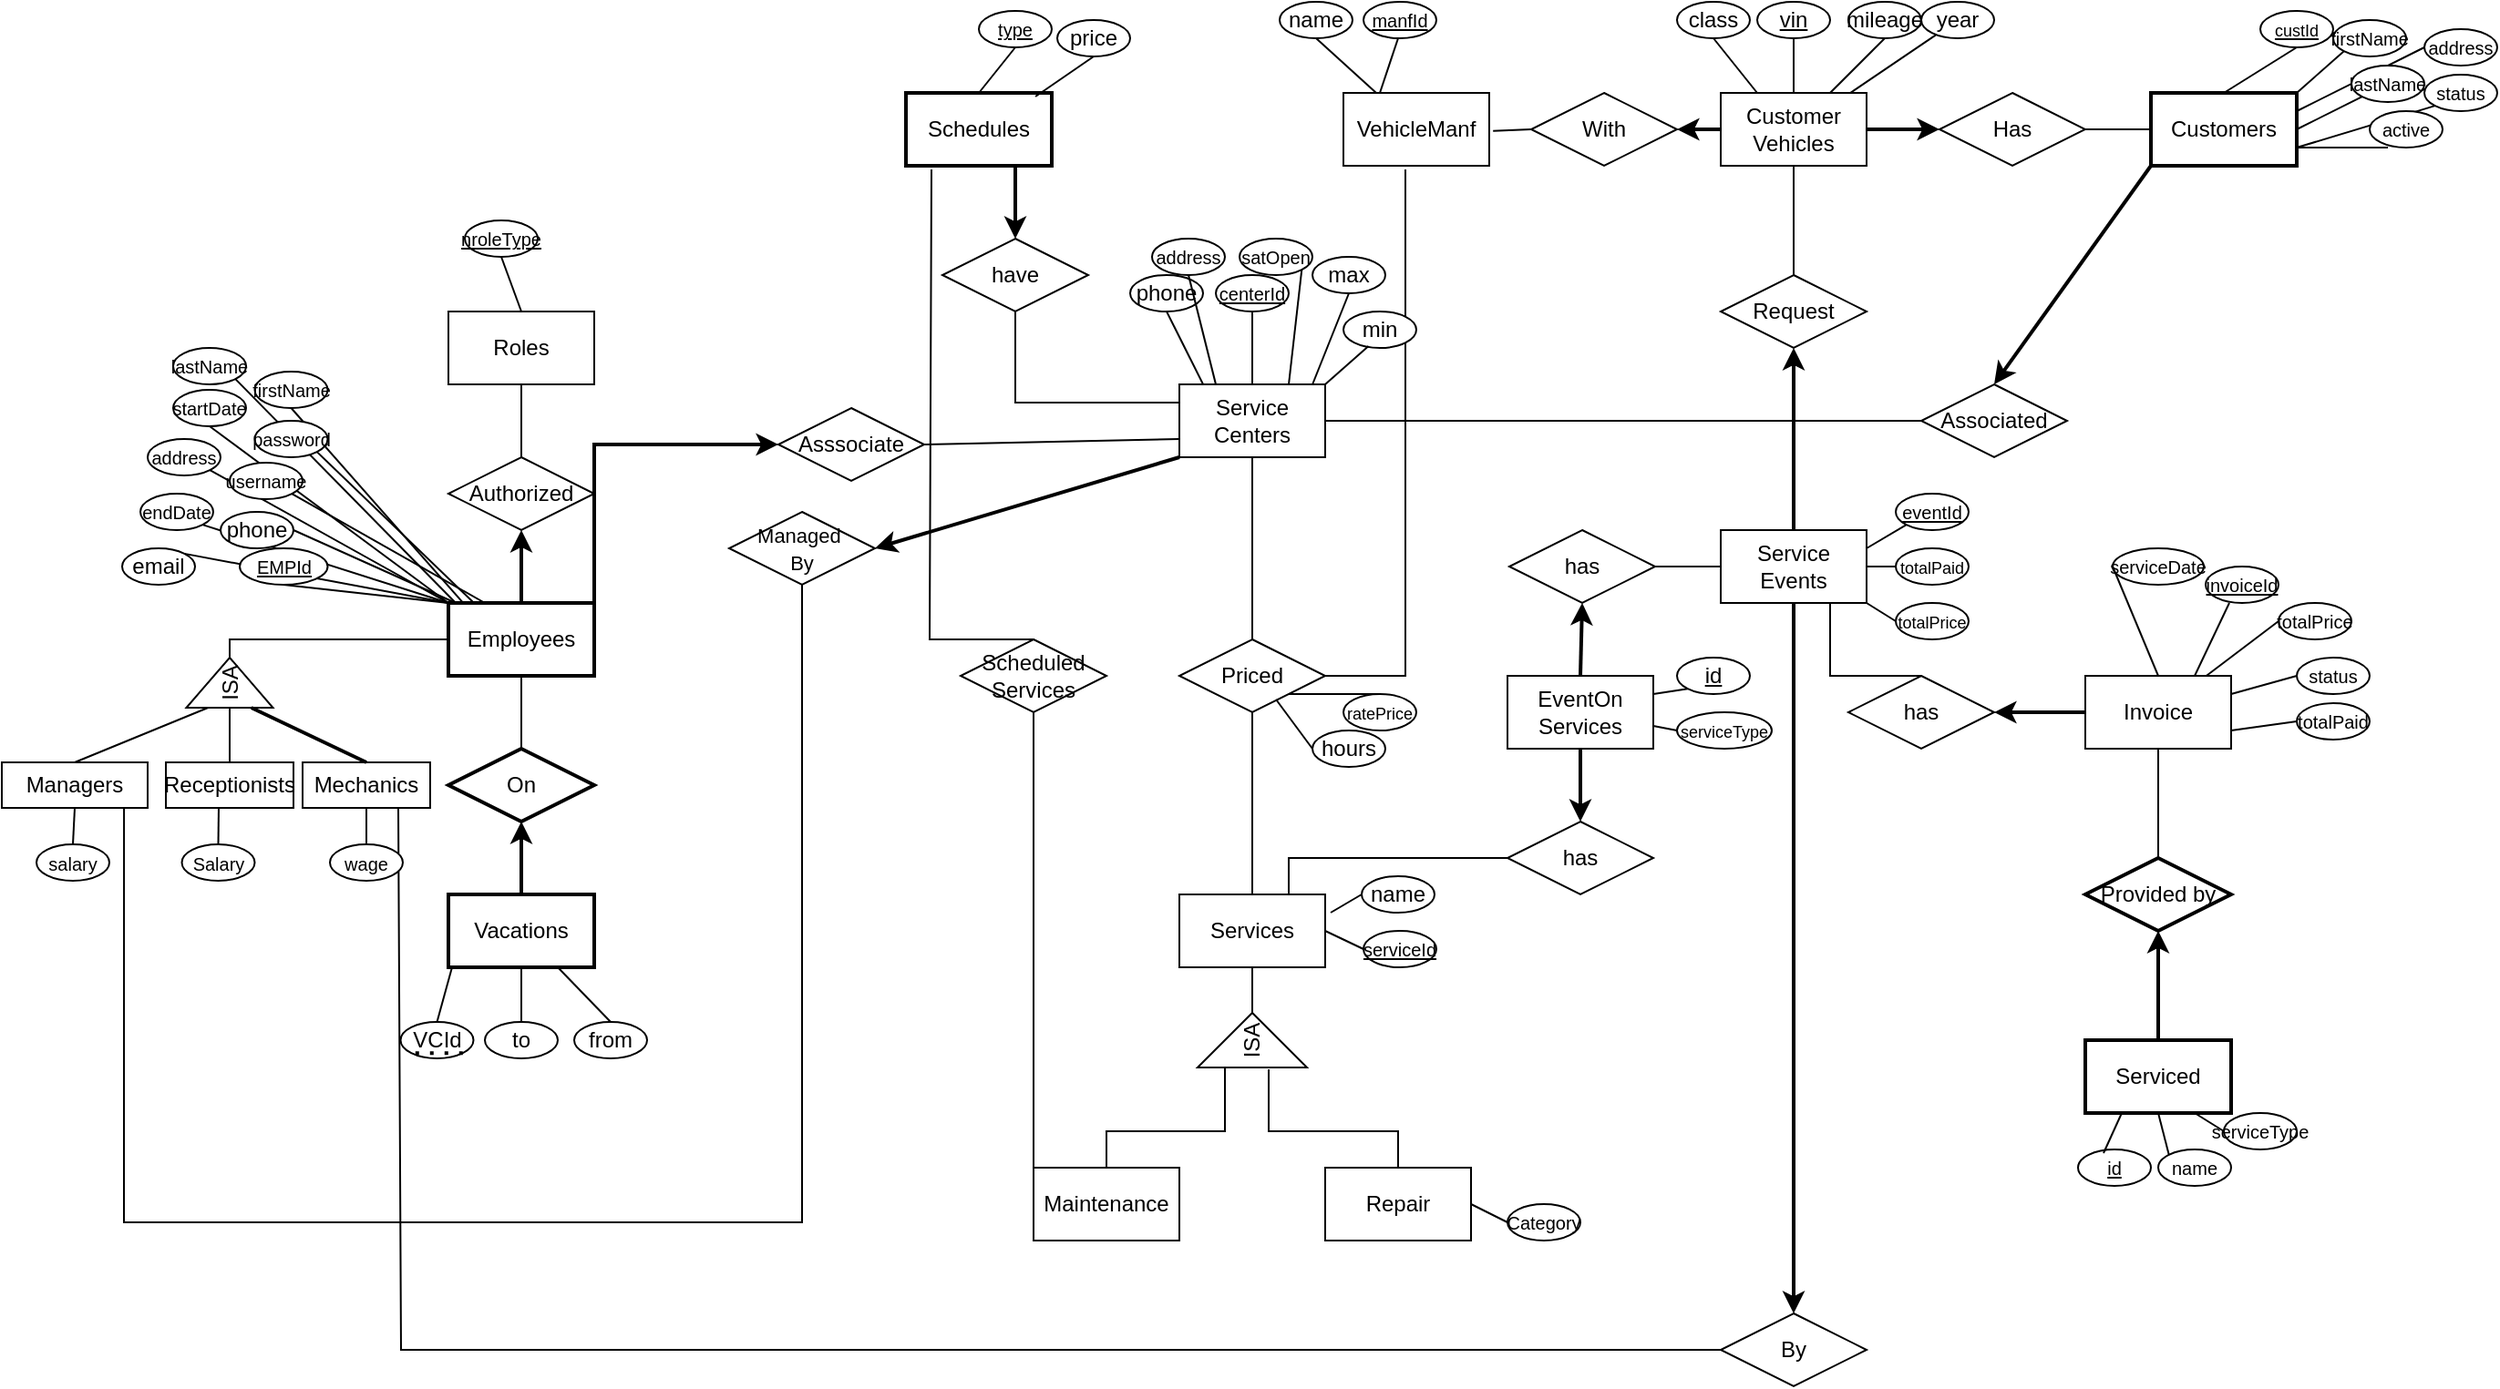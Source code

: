 <mxfile version="20.3.0" type="device"><diagram id="M4LuLAE58DzXY6II9qEA" name="Page-1"><mxGraphModel dx="2522" dy="865" grid="1" gridSize="10" guides="1" tooltips="1" connect="1" arrows="1" fold="1" page="1" pageScale="1" pageWidth="1100" pageHeight="850" math="0" shadow="0"><root><mxCell id="0"/><mxCell id="1" parent="0"/><mxCell id="ZaJthJj_OQu8zm4uIle0-100" value="" style="endArrow=none;html=1;rounded=0;entryX=0;entryY=0.5;entryDx=0;entryDy=0;" parent="1" target="ZaJthJj_OQu8zm4uIle0-95" edge="1"><mxGeometry width="50" height="50" relative="1" as="geometry"><mxPoint x="170" y="90" as="sourcePoint"/><mxPoint x="190" y="75" as="targetPoint"/></mxGeometry></mxCell><mxCell id="ZaJthJj_OQu8zm4uIle0-102" value="" style="endArrow=none;html=1;rounded=0;entryX=0;entryY=1;entryDx=0;entryDy=0;exitX=1;exitY=0.75;exitDx=0;exitDy=0;" parent="1" source="NS_C3sTZARpDdL-za2_1-23" target="ZaJthJj_OQu8zm4uIle0-98" edge="1"><mxGeometry width="50" height="50" relative="1" as="geometry"><mxPoint x="170" y="120" as="sourcePoint"/><mxPoint x="210" y="95" as="targetPoint"/></mxGeometry></mxCell><mxCell id="ZaJthJj_OQu8zm4uIle0-70" value="" style="endArrow=none;html=1;rounded=0;strokeWidth=1;fontSize=10;entryX=1;entryY=1;entryDx=0;entryDy=0;exitX=0;exitY=0;exitDx=0;exitDy=0;" parent="1" source="NS_C3sTZARpDdL-za2_1-1" target="ZaJthJj_OQu8zm4uIle0-56" edge="1"><mxGeometry width="50" height="50" relative="1" as="geometry"><mxPoint x="-784" y="400" as="sourcePoint"/><mxPoint x="-889.858" y="340.071" as="targetPoint"/></mxGeometry></mxCell><mxCell id="ZaJthJj_OQu8zm4uIle0-72" value="" style="endArrow=none;html=1;rounded=0;strokeWidth=1;fontSize=10;entryX=0.5;entryY=1;entryDx=0;entryDy=0;exitX=0;exitY=0;exitDx=0;exitDy=0;" parent="1" source="NS_C3sTZARpDdL-za2_1-1" target="ZaJthJj_OQu8zm4uIle0-60" edge="1"><mxGeometry width="50" height="50" relative="1" as="geometry"><mxPoint x="-764" y="420" as="sourcePoint"/><mxPoint x="-869.858" y="360.071" as="targetPoint"/></mxGeometry></mxCell><mxCell id="ZaJthJj_OQu8zm4uIle0-69" value="" style="endArrow=none;html=1;rounded=0;strokeWidth=1;fontSize=10;entryX=1;entryY=0;entryDx=0;entryDy=0;exitX=0;exitY=0;exitDx=0;exitDy=0;" parent="1" source="NS_C3sTZARpDdL-za2_1-1" target="ZaJthJj_OQu8zm4uIle0-62" edge="1"><mxGeometry width="50" height="50" relative="1" as="geometry"><mxPoint x="-794" y="390" as="sourcePoint"/><mxPoint x="-899.858" y="330.071" as="targetPoint"/></mxGeometry></mxCell><mxCell id="ZaJthJj_OQu8zm4uIle0-71" value="" style="endArrow=none;html=1;rounded=0;strokeWidth=1;fontSize=10;entryX=1;entryY=1;entryDx=0;entryDy=0;exitX=0;exitY=0;exitDx=0;exitDy=0;" parent="1" source="NS_C3sTZARpDdL-za2_1-1" target="ZaJthJj_OQu8zm4uIle0-63" edge="1"><mxGeometry width="50" height="50" relative="1" as="geometry"><mxPoint x="-774" y="410" as="sourcePoint"/><mxPoint x="-879.858" y="350.071" as="targetPoint"/></mxGeometry></mxCell><mxCell id="ZaJthJj_OQu8zm4uIle0-73" value="" style="endArrow=none;html=1;rounded=0;strokeWidth=1;fontSize=10;entryX=0.5;entryY=1;entryDx=0;entryDy=0;exitX=0.113;exitY=0.025;exitDx=0;exitDy=0;exitPerimeter=0;" parent="1" source="NS_C3sTZARpDdL-za2_1-1" target="ZaJthJj_OQu8zm4uIle0-58" edge="1"><mxGeometry width="50" height="50" relative="1" as="geometry"><mxPoint x="-754" y="430" as="sourcePoint"/><mxPoint x="-859.858" y="370.071" as="targetPoint"/></mxGeometry></mxCell><mxCell id="ZaJthJj_OQu8zm4uIle0-74" value="" style="endArrow=none;html=1;rounded=0;strokeWidth=1;fontSize=10;entryX=1;entryY=1;entryDx=0;entryDy=0;" parent="1" target="ZaJthJj_OQu8zm4uIle0-57" edge="1"><mxGeometry width="50" height="50" relative="1" as="geometry"><mxPoint x="-840" y="360" as="sourcePoint"/><mxPoint x="-849.858" y="380.071" as="targetPoint"/></mxGeometry></mxCell><mxCell id="NS_C3sTZARpDdL-za2_1-1" value="Employees" style="rounded=0;whiteSpace=wrap;html=1;strokeWidth=2;" parent="1" vertex="1"><mxGeometry x="-844" y="360" width="80" height="40" as="geometry"/></mxCell><mxCell id="NS_C3sTZARpDdL-za2_1-2" value="Roles" style="rounded=0;whiteSpace=wrap;html=1;" parent="1" vertex="1"><mxGeometry x="-844" y="200" width="80" height="40" as="geometry"/></mxCell><mxCell id="NS_C3sTZARpDdL-za2_1-3" value="Vacations" style="rounded=0;whiteSpace=wrap;html=1;strokeWidth=2;" parent="1" vertex="1"><mxGeometry x="-844" y="520" width="80" height="40" as="geometry"/></mxCell><mxCell id="NS_C3sTZARpDdL-za2_1-16" value="Authorized" style="rhombus;whiteSpace=wrap;html=1;" parent="1" vertex="1"><mxGeometry x="-844" y="280" width="80" height="40" as="geometry"/></mxCell><mxCell id="NS_C3sTZARpDdL-za2_1-20" value="Services" style="rounded=0;whiteSpace=wrap;html=1;" parent="1" vertex="1"><mxGeometry x="-443" y="520" width="80" height="40" as="geometry"/></mxCell><mxCell id="NS_C3sTZARpDdL-za2_1-21" value="Service&lt;br&gt;Centers" style="rounded=0;whiteSpace=wrap;html=1;" parent="1" vertex="1"><mxGeometry x="-443" y="240" width="80" height="40" as="geometry"/></mxCell><mxCell id="NS_C3sTZARpDdL-za2_1-23" value="Customers" style="rounded=0;whiteSpace=wrap;html=1;strokeWidth=2;" parent="1" vertex="1"><mxGeometry x="90" y="80" width="80" height="40" as="geometry"/></mxCell><mxCell id="NS_C3sTZARpDdL-za2_1-25" value="VehicleManf" style="rounded=0;whiteSpace=wrap;html=1;" parent="1" vertex="1"><mxGeometry x="-353" y="80" width="80" height="40" as="geometry"/></mxCell><mxCell id="NS_C3sTZARpDdL-za2_1-26" value="Service&lt;br&gt;Events" style="rounded=0;whiteSpace=wrap;html=1;" parent="1" vertex="1"><mxGeometry x="-146" y="320" width="80" height="40" as="geometry"/></mxCell><mxCell id="NS_C3sTZARpDdL-za2_1-28" value="Schedules" style="rounded=0;whiteSpace=wrap;html=1;strokeWidth=2;" parent="1" vertex="1"><mxGeometry x="-593" y="80" width="80" height="40" as="geometry"/></mxCell><mxCell id="NS_C3sTZARpDdL-za2_1-29" value="Maintenance" style="rounded=0;whiteSpace=wrap;html=1;" parent="1" vertex="1"><mxGeometry x="-523" y="670" width="80" height="40" as="geometry"/></mxCell><mxCell id="NS_C3sTZARpDdL-za2_1-30" value="Repair" style="rounded=0;whiteSpace=wrap;html=1;" parent="1" vertex="1"><mxGeometry x="-363" y="670" width="80" height="40" as="geometry"/></mxCell><mxCell id="NS_C3sTZARpDdL-za2_1-32" style="edgeStyle=orthogonalEdgeStyle;rounded=0;orthogonalLoop=1;jettySize=auto;html=1;exitX=0.5;exitY=1;exitDx=0;exitDy=0;" parent="1" source="NS_C3sTZARpDdL-za2_1-16" target="NS_C3sTZARpDdL-za2_1-16" edge="1"><mxGeometry relative="1" as="geometry"/></mxCell><mxCell id="NS_C3sTZARpDdL-za2_1-34" value="On" style="rhombus;whiteSpace=wrap;html=1;strokeWidth=2;" parent="1" vertex="1"><mxGeometry x="-844" y="440" width="80" height="40" as="geometry"/></mxCell><mxCell id="NS_C3sTZARpDdL-za2_1-35" value="Priced" style="rhombus;whiteSpace=wrap;html=1;" parent="1" vertex="1"><mxGeometry x="-443" y="380" width="80" height="40" as="geometry"/></mxCell><mxCell id="NS_C3sTZARpDdL-za2_1-38" value="With" style="rhombus;whiteSpace=wrap;html=1;" parent="1" vertex="1"><mxGeometry x="-250" y="80" width="80" height="40" as="geometry"/></mxCell><mxCell id="NS_C3sTZARpDdL-za2_1-44" value="Scheduled&lt;br&gt;Services" style="rhombus;whiteSpace=wrap;html=1;" parent="1" vertex="1"><mxGeometry x="-563" y="380" width="80" height="40" as="geometry"/></mxCell><mxCell id="NS_C3sTZARpDdL-za2_1-46" value="By" style="rhombus;whiteSpace=wrap;html=1;" parent="1" vertex="1"><mxGeometry x="-146" y="750" width="80" height="40" as="geometry"/></mxCell><mxCell id="NS_C3sTZARpDdL-za2_1-47" value="ISA" style="triangle;whiteSpace=wrap;html=1;rotation=270;" parent="1" vertex="1"><mxGeometry x="-418" y="570" width="30" height="60" as="geometry"/></mxCell><mxCell id="NS_C3sTZARpDdL-za2_1-49" value="" style="endArrow=none;html=1;rounded=0;entryX=0.5;entryY=1;entryDx=0;entryDy=0;exitX=0.5;exitY=0;exitDx=0;exitDy=0;" parent="1" source="NS_C3sTZARpDdL-za2_1-35" target="NS_C3sTZARpDdL-za2_1-21" edge="1"><mxGeometry width="50" height="50" relative="1" as="geometry"><mxPoint x="-303" y="430" as="sourcePoint"/><mxPoint x="-253" y="380" as="targetPoint"/></mxGeometry></mxCell><mxCell id="NS_C3sTZARpDdL-za2_1-50" value="" style="endArrow=none;html=1;rounded=0;exitX=0.5;exitY=0;exitDx=0;exitDy=0;entryX=0.5;entryY=1;entryDx=0;entryDy=0;" parent="1" source="NS_C3sTZARpDdL-za2_1-20" target="NS_C3sTZARpDdL-za2_1-35" edge="1"><mxGeometry width="50" height="50" relative="1" as="geometry"><mxPoint x="-303" y="430" as="sourcePoint"/><mxPoint x="-253" y="380" as="targetPoint"/></mxGeometry></mxCell><mxCell id="NS_C3sTZARpDdL-za2_1-59" value="" style="endArrow=none;html=1;rounded=0;strokeWidth=1;exitX=0.5;exitY=0;exitDx=0;exitDy=0;entryX=0;entryY=0.25;entryDx=0;entryDy=0;" parent="1" source="NS_C3sTZARpDdL-za2_1-29" target="NS_C3sTZARpDdL-za2_1-47" edge="1"><mxGeometry width="50" height="50" relative="1" as="geometry"><mxPoint x="-303" y="430" as="sourcePoint"/><mxPoint x="-483" y="610" as="targetPoint"/><Array as="points"><mxPoint x="-483" y="650"/><mxPoint x="-418" y="650"/></Array></mxGeometry></mxCell><mxCell id="NS_C3sTZARpDdL-za2_1-61" value="" style="endArrow=none;html=1;rounded=0;strokeWidth=1;jumpSize=6;entryX=-0.033;entryY=0.65;entryDx=0;entryDy=0;entryPerimeter=0;exitX=0.5;exitY=0;exitDx=0;exitDy=0;" parent="1" source="NS_C3sTZARpDdL-za2_1-30" target="NS_C3sTZARpDdL-za2_1-47" edge="1"><mxGeometry width="50" height="50" relative="1" as="geometry"><mxPoint x="-323" y="630" as="sourcePoint"/><mxPoint x="-253" y="380" as="targetPoint"/><Array as="points"><mxPoint x="-323" y="650"/><mxPoint x="-394" y="650"/></Array></mxGeometry></mxCell><mxCell id="NS_C3sTZARpDdL-za2_1-62" value="" style="endArrow=none;html=1;rounded=0;strokeWidth=1;jumpSize=6;exitX=1;exitY=0.5;exitDx=0;exitDy=0;entryX=0.5;entryY=1;entryDx=0;entryDy=0;" parent="1" source="NS_C3sTZARpDdL-za2_1-47" target="NS_C3sTZARpDdL-za2_1-20" edge="1"><mxGeometry width="50" height="50" relative="1" as="geometry"><mxPoint x="-303" y="430" as="sourcePoint"/><mxPoint x="-253" y="380" as="targetPoint"/></mxGeometry></mxCell><mxCell id="NS_C3sTZARpDdL-za2_1-63" value="" style="endArrow=none;html=1;rounded=0;strokeWidth=1;jumpSize=6;entryX=0.5;entryY=0;entryDx=0;entryDy=0;exitX=0.175;exitY=1.05;exitDx=0;exitDy=0;exitPerimeter=0;" parent="1" source="NS_C3sTZARpDdL-za2_1-28" target="NS_C3sTZARpDdL-za2_1-44" edge="1"><mxGeometry width="50" height="50" relative="1" as="geometry"><mxPoint x="-523" y="320" as="sourcePoint"/><mxPoint x="-253" y="380" as="targetPoint"/><Array as="points"><mxPoint x="-580" y="380"/></Array></mxGeometry></mxCell><mxCell id="NS_C3sTZARpDdL-za2_1-64" value="" style="endArrow=none;html=1;rounded=0;strokeWidth=1;jumpSize=6;exitX=0;exitY=0.5;exitDx=0;exitDy=0;entryX=0.5;entryY=1;entryDx=0;entryDy=0;" parent="1" source="NS_C3sTZARpDdL-za2_1-29" target="NS_C3sTZARpDdL-za2_1-44" edge="1"><mxGeometry width="50" height="50" relative="1" as="geometry"><mxPoint x="-303" y="430" as="sourcePoint"/><mxPoint x="-253" y="380" as="targetPoint"/><Array as="points"/></mxGeometry></mxCell><mxCell id="NS_C3sTZARpDdL-za2_1-71" value="" style="endArrow=classic;html=1;rounded=0;strokeWidth=2;jumpSize=6;exitX=0.5;exitY=0;exitDx=0;exitDy=0;entryX=0.5;entryY=1;entryDx=0;entryDy=0;" parent="1" source="NS_C3sTZARpDdL-za2_1-1" target="NS_C3sTZARpDdL-za2_1-16" edge="1"><mxGeometry width="50" height="50" relative="1" as="geometry"><mxPoint x="-464" y="430" as="sourcePoint"/><mxPoint x="-414" y="380" as="targetPoint"/></mxGeometry></mxCell><mxCell id="NS_C3sTZARpDdL-za2_1-72" value="" style="endArrow=none;html=1;rounded=0;strokeWidth=1;jumpSize=6;exitX=0.5;exitY=1;exitDx=0;exitDy=0;entryX=0.5;entryY=0;entryDx=0;entryDy=0;" parent="1" source="NS_C3sTZARpDdL-za2_1-2" target="NS_C3sTZARpDdL-za2_1-16" edge="1"><mxGeometry width="50" height="50" relative="1" as="geometry"><mxPoint x="-464" y="430" as="sourcePoint"/><mxPoint x="-804" y="270" as="targetPoint"/></mxGeometry></mxCell><mxCell id="NS_C3sTZARpDdL-za2_1-74" value="" style="endArrow=classic;html=1;rounded=0;strokeWidth=2;jumpSize=6;exitX=0.5;exitY=0;exitDx=0;exitDy=0;entryX=0.5;entryY=1;entryDx=0;entryDy=0;" parent="1" source="NS_C3sTZARpDdL-za2_1-3" target="NS_C3sTZARpDdL-za2_1-34" edge="1"><mxGeometry width="50" height="50" relative="1" as="geometry"><mxPoint x="-464" y="430" as="sourcePoint"/><mxPoint x="-414" y="380" as="targetPoint"/></mxGeometry></mxCell><mxCell id="NS_C3sTZARpDdL-za2_1-75" value="" style="endArrow=none;html=1;rounded=0;strokeWidth=1;jumpSize=6;exitX=0.5;exitY=0;exitDx=0;exitDy=0;entryX=0.5;entryY=1;entryDx=0;entryDy=0;" parent="1" source="NS_C3sTZARpDdL-za2_1-34" target="NS_C3sTZARpDdL-za2_1-1" edge="1"><mxGeometry width="50" height="50" relative="1" as="geometry"><mxPoint x="-464" y="430" as="sourcePoint"/><mxPoint x="-414" y="380" as="targetPoint"/></mxGeometry></mxCell><mxCell id="NS_C3sTZARpDdL-za2_1-81" value="" style="endArrow=classic;html=1;rounded=0;strokeWidth=2;jumpSize=6;entryX=0.5;entryY=0;entryDx=0;entryDy=0;exitX=0.5;exitY=1;exitDx=0;exitDy=0;" parent="1" source="NS_C3sTZARpDdL-za2_1-26" target="NS_C3sTZARpDdL-za2_1-46" edge="1"><mxGeometry width="50" height="50" relative="1" as="geometry"><mxPoint x="-366" y="430" as="sourcePoint"/><mxPoint x="-316" y="380" as="targetPoint"/></mxGeometry></mxCell><mxCell id="NS_C3sTZARpDdL-za2_1-82" value="" style="endArrow=none;html=1;rounded=0;strokeWidth=1;jumpSize=6;exitX=0.75;exitY=1;exitDx=0;exitDy=0;entryX=0;entryY=0.5;entryDx=0;entryDy=0;" parent="1" source="ke7LvBn23o25pymCS6ai-4" target="NS_C3sTZARpDdL-za2_1-46" edge="1"><mxGeometry width="50" height="50" relative="1" as="geometry"><mxPoint x="-303" y="430" as="sourcePoint"/><mxPoint x="-253" y="380" as="targetPoint"/><Array as="points"><mxPoint x="-870" y="770"/></Array></mxGeometry></mxCell><mxCell id="9iVutgQC-W-jWnxsfeWq-9" value="" style="endArrow=none;html=1;rounded=0;fontSize=10;entryX=0.425;entryY=1.05;entryDx=0;entryDy=0;entryPerimeter=0;exitX=1;exitY=0.5;exitDx=0;exitDy=0;" parent="1" source="NS_C3sTZARpDdL-za2_1-35" target="NS_C3sTZARpDdL-za2_1-25" edge="1"><mxGeometry width="50" height="50" relative="1" as="geometry"><mxPoint x="-343" y="200" as="sourcePoint"/><mxPoint x="-293" y="150" as="targetPoint"/><Array as="points"><mxPoint x="-319" y="400"/></Array></mxGeometry></mxCell><mxCell id="lXs37xbfJojlddwi2eKg-1" value="Managers" style="rounded=0;whiteSpace=wrap;html=1;" parent="1" vertex="1"><mxGeometry x="-1089" y="447.5" width="80" height="25" as="geometry"/></mxCell><mxCell id="lXs37xbfJojlddwi2eKg-2" value="Receptionists" style="rounded=0;whiteSpace=wrap;html=1;" parent="1" vertex="1"><mxGeometry x="-999" y="447.5" width="70" height="25" as="geometry"/></mxCell><mxCell id="lXs37xbfJojlddwi2eKg-5" value="ISA" style="triangle;whiteSpace=wrap;html=1;rotation=270;" parent="1" vertex="1"><mxGeometry x="-977.75" y="380" width="27.5" height="47.5" as="geometry"/></mxCell><mxCell id="lXs37xbfJojlddwi2eKg-17" value="" style="endArrow=none;html=1;rounded=0;exitX=0.5;exitY=0;exitDx=0;exitDy=0;entryX=0;entryY=0.25;entryDx=0;entryDy=0;" parent="1" source="lXs37xbfJojlddwi2eKg-1" target="lXs37xbfJojlddwi2eKg-5" edge="1"><mxGeometry width="50" height="50" relative="1" as="geometry"><mxPoint x="-374" y="470" as="sourcePoint"/><mxPoint x="-324" y="420" as="targetPoint"/></mxGeometry></mxCell><mxCell id="lXs37xbfJojlddwi2eKg-18" value="" style="endArrow=none;html=1;rounded=0;exitX=0.5;exitY=0;exitDx=0;exitDy=0;entryX=0;entryY=0.5;entryDx=0;entryDy=0;" parent="1" source="lXs37xbfJojlddwi2eKg-2" target="lXs37xbfJojlddwi2eKg-5" edge="1"><mxGeometry width="50" height="50" relative="1" as="geometry"><mxPoint x="-374" y="470" as="sourcePoint"/><mxPoint x="-324" y="420" as="targetPoint"/></mxGeometry></mxCell><mxCell id="lXs37xbfJojlddwi2eKg-20" value="Asssociate" style="rhombus;whiteSpace=wrap;html=1;" parent="1" vertex="1"><mxGeometry x="-663" y="253" width="80" height="40" as="geometry"/></mxCell><mxCell id="lXs37xbfJojlddwi2eKg-21" value="" style="endArrow=classic;html=1;rounded=0;exitX=1;exitY=0.25;exitDx=0;exitDy=0;entryX=0;entryY=0.5;entryDx=0;entryDy=0;strokeWidth=2;" parent="1" source="NS_C3sTZARpDdL-za2_1-1" target="lXs37xbfJojlddwi2eKg-20" edge="1"><mxGeometry width="50" height="50" relative="1" as="geometry"><mxPoint x="-435" y="490" as="sourcePoint"/><mxPoint x="-735" y="273" as="targetPoint"/><Array as="points"><mxPoint x="-764" y="273"/></Array></mxGeometry></mxCell><mxCell id="lXs37xbfJojlddwi2eKg-22" value="" style="endArrow=none;html=1;rounded=0;exitX=1;exitY=0.5;exitDx=0;exitDy=0;entryX=0;entryY=0.75;entryDx=0;entryDy=0;" parent="1" source="lXs37xbfJojlddwi2eKg-20" target="NS_C3sTZARpDdL-za2_1-21" edge="1"><mxGeometry width="50" height="50" relative="1" as="geometry"><mxPoint x="-363" y="490" as="sourcePoint"/><mxPoint x="-313" y="440" as="targetPoint"/></mxGeometry></mxCell><mxCell id="lXs37xbfJojlddwi2eKg-23" value="Associated" style="rhombus;whiteSpace=wrap;html=1;" parent="1" vertex="1"><mxGeometry x="-36" y="240" width="80" height="40" as="geometry"/></mxCell><mxCell id="lXs37xbfJojlddwi2eKg-24" value="" style="endArrow=classic;html=1;rounded=0;strokeWidth=2;exitX=0;exitY=1;exitDx=0;exitDy=0;entryX=0.5;entryY=0;entryDx=0;entryDy=0;" parent="1" source="NS_C3sTZARpDdL-za2_1-23" target="lXs37xbfJojlddwi2eKg-23" edge="1"><mxGeometry width="50" height="50" relative="1" as="geometry"><mxPoint x="-426" y="490" as="sourcePoint"/><mxPoint x="44" y="250" as="targetPoint"/><Array as="points"/></mxGeometry></mxCell><mxCell id="lXs37xbfJojlddwi2eKg-25" value="" style="endArrow=none;html=1;rounded=0;strokeWidth=1;entryX=0;entryY=0.5;entryDx=0;entryDy=0;exitX=1;exitY=0.5;exitDx=0;exitDy=0;" parent="1" source="NS_C3sTZARpDdL-za2_1-21" target="lXs37xbfJojlddwi2eKg-23" edge="1"><mxGeometry width="50" height="50" relative="1" as="geometry"><mxPoint x="-363" y="490" as="sourcePoint"/><mxPoint x="-313" y="440" as="targetPoint"/></mxGeometry></mxCell><mxCell id="lXs37xbfJojlddwi2eKg-27" value="" style="endArrow=none;html=1;rounded=0;strokeWidth=1;exitX=0.5;exitY=1;exitDx=0;exitDy=0;entryX=0;entryY=0.25;entryDx=0;entryDy=0;" parent="1" source="ZaJthJj_OQu8zm4uIle0-30" target="NS_C3sTZARpDdL-za2_1-21" edge="1"><mxGeometry width="50" height="50" relative="1" as="geometry"><mxPoint x="-523" y="200" as="sourcePoint"/><mxPoint x="-313" y="440" as="targetPoint"/><Array as="points"><mxPoint x="-533" y="250"/></Array></mxGeometry></mxCell><mxCell id="lXs37xbfJojlddwi2eKg-28" value="&lt;font style=&quot;font-size: 11px;&quot;&gt;Managed&amp;nbsp;&lt;br&gt;By&lt;/font&gt;" style="rhombus;whiteSpace=wrap;html=1;" parent="1" vertex="1"><mxGeometry x="-690" y="310" width="80" height="40" as="geometry"/></mxCell><mxCell id="lXs37xbfJojlddwi2eKg-29" value="" style="endArrow=classic;html=1;rounded=0;strokeWidth=2;exitX=0;exitY=1;exitDx=0;exitDy=0;entryX=1;entryY=0.5;entryDx=0;entryDy=0;" parent="1" source="NS_C3sTZARpDdL-za2_1-21" target="lXs37xbfJojlddwi2eKg-28" edge="1"><mxGeometry width="50" height="50" relative="1" as="geometry"><mxPoint x="-363" y="490" as="sourcePoint"/><mxPoint x="-313" y="440" as="targetPoint"/></mxGeometry></mxCell><mxCell id="lXs37xbfJojlddwi2eKg-31" value="&lt;font style=&quot;font-size: 10px;&quot;&gt;serviceDate&lt;/font&gt;" style="ellipse;whiteSpace=wrap;html=1;" parent="1" vertex="1"><mxGeometry x="69" y="330" width="50" height="20" as="geometry"/></mxCell><mxCell id="lXs37xbfJojlddwi2eKg-32" value="&lt;font style=&quot;font-size: 10px;&quot;&gt;&lt;u&gt;centerId&lt;/u&gt;&lt;/font&gt;" style="ellipse;whiteSpace=wrap;html=1;" parent="1" vertex="1"><mxGeometry x="-423" y="180" width="40" height="20" as="geometry"/></mxCell><mxCell id="lXs37xbfJojlddwi2eKg-36" value="&lt;font style=&quot;font-size: 10px;&quot;&gt;Category&lt;/font&gt;" style="ellipse;whiteSpace=wrap;html=1;" parent="1" vertex="1"><mxGeometry x="-263" y="690" width="40" height="20" as="geometry"/></mxCell><mxCell id="lXs37xbfJojlddwi2eKg-37" value="&lt;font style=&quot;font-size: 10px;&quot;&gt;Salary&lt;/font&gt;" style="ellipse;whiteSpace=wrap;html=1;" parent="1" vertex="1"><mxGeometry x="-990.25" y="492.5" width="40" height="20" as="geometry"/></mxCell><mxCell id="lXs37xbfJojlddwi2eKg-40" value="&lt;span style=&quot;line-height: 115%; font-family: Arial, sans-serif; font-size: 10px;&quot; lang=&quot;EN&quot;&gt;&lt;u&gt;manfId&lt;/u&gt;&lt;/span&gt;" style="ellipse;whiteSpace=wrap;html=1;" parent="1" vertex="1"><mxGeometry x="-342" y="30" width="40" height="20" as="geometry"/></mxCell><mxCell id="lXs37xbfJojlddwi2eKg-41" value="&lt;font style=&quot;font-size: 9px;&quot;&gt;totalPaid&lt;/font&gt;" style="ellipse;whiteSpace=wrap;html=1;" parent="1" vertex="1"><mxGeometry x="-50" y="330" width="40" height="20" as="geometry"/></mxCell><mxCell id="lXs37xbfJojlddwi2eKg-42" value="&lt;font style=&quot;font-size: 9px;&quot;&gt;totalPrice&lt;/font&gt;" style="ellipse;whiteSpace=wrap;html=1;" parent="1" vertex="1"><mxGeometry x="-50" y="360" width="40" height="20" as="geometry"/></mxCell><mxCell id="lXs37xbfJojlddwi2eKg-43" value="Invoice" style="rounded=0;whiteSpace=wrap;html=1;" parent="1" vertex="1"><mxGeometry x="54" y="400" width="80" height="40" as="geometry"/></mxCell><mxCell id="lXs37xbfJojlddwi2eKg-44" value="has" style="rhombus;whiteSpace=wrap;html=1;" parent="1" vertex="1"><mxGeometry x="-76" y="400" width="80" height="40" as="geometry"/></mxCell><mxCell id="lXs37xbfJojlddwi2eKg-48" value="" style="endArrow=none;html=1;rounded=0;strokeWidth=1;fontSize=10;exitX=0.25;exitY=0;exitDx=0;exitDy=0;entryX=0.5;entryY=1;entryDx=0;entryDy=0;" parent="1" source="NS_C3sTZARpDdL-za2_1-25" edge="1"><mxGeometry width="50" height="50" relative="1" as="geometry"><mxPoint x="-353" y="90" as="sourcePoint"/><mxPoint x="-323" y="50" as="targetPoint"/></mxGeometry></mxCell><mxCell id="lXs37xbfJojlddwi2eKg-50" value="&lt;span style=&quot;line-height: 115%; font-family: Arial, sans-serif; font-size: 10px;&quot; lang=&quot;EN&quot;&gt;&lt;u&gt;serviceId&lt;/u&gt;&lt;/span&gt;" style="ellipse;whiteSpace=wrap;html=1;" parent="1" vertex="1"><mxGeometry x="-342" y="540" width="40" height="20" as="geometry"/></mxCell><mxCell id="lXs37xbfJojlddwi2eKg-55" value="&lt;font style=&quot;font-size: 10px;&quot;&gt;salary&lt;/font&gt;" style="ellipse;whiteSpace=wrap;html=1;" parent="1" vertex="1"><mxGeometry x="-1070" y="492.5" width="40" height="20" as="geometry"/></mxCell><mxCell id="lXs37xbfJojlddwi2eKg-58" value="&lt;font style=&quot;font-size: 10px;&quot;&gt;&lt;u&gt;nroleType&lt;/u&gt;&lt;/font&gt;" style="ellipse;whiteSpace=wrap;html=1;" parent="1" vertex="1"><mxGeometry x="-835" y="150" width="40" height="20" as="geometry"/></mxCell><mxCell id="lXs37xbfJojlddwi2eKg-59" value="&lt;font style=&quot;font-size: 10px;&quot;&gt;&lt;u&gt;type&lt;/u&gt;&lt;/font&gt;" style="ellipse;whiteSpace=wrap;html=1;" parent="1" vertex="1"><mxGeometry x="-553" y="35" width="40" height="20" as="geometry"/></mxCell><mxCell id="lXs37xbfJojlddwi2eKg-65" value="to" style="ellipse;whiteSpace=wrap;html=1;" parent="1" vertex="1"><mxGeometry x="-824" y="590" width="40" height="20" as="geometry"/></mxCell><mxCell id="lXs37xbfJojlddwi2eKg-66" value="from" style="ellipse;whiteSpace=wrap;html=1;" parent="1" vertex="1"><mxGeometry x="-775" y="590" width="40" height="20" as="geometry"/></mxCell><mxCell id="lXs37xbfJojlddwi2eKg-67" value="VCId" style="ellipse;whiteSpace=wrap;html=1;" parent="1" vertex="1"><mxGeometry x="-870.25" y="590" width="40" height="20" as="geometry"/></mxCell><mxCell id="lXs37xbfJojlddwi2eKg-68" value="&lt;u&gt;&lt;font style=&quot;font-size: 10px;&quot;&gt;EMPId&lt;/font&gt;&lt;/u&gt;" style="ellipse;whiteSpace=wrap;html=1;" parent="1" vertex="1"><mxGeometry x="-958.5" y="330" width="48.25" height="20" as="geometry"/></mxCell><mxCell id="lXs37xbfJojlddwi2eKg-72" value="" style="endArrow=none;html=1;rounded=0;strokeWidth=1;fontSize=7;exitX=1;exitY=0.5;exitDx=0;exitDy=0;entryX=0;entryY=0.5;entryDx=0;entryDy=0;" parent="1" source="lXs37xbfJojlddwi2eKg-5" target="NS_C3sTZARpDdL-za2_1-1" edge="1"><mxGeometry width="50" height="50" relative="1" as="geometry"><mxPoint x="-425" y="490" as="sourcePoint"/><mxPoint x="-375" y="440" as="targetPoint"/><Array as="points"><mxPoint x="-964" y="380"/></Array></mxGeometry></mxCell><mxCell id="lXs37xbfJojlddwi2eKg-76" value="price" style="ellipse;whiteSpace=wrap;html=1;" parent="1" vertex="1"><mxGeometry x="-510" y="40" width="40" height="20" as="geometry"/></mxCell><mxCell id="lXs37xbfJojlddwi2eKg-77" value="&lt;font style=&quot;font-size: 9px;&quot;&gt;&lt;u&gt;custId&lt;/u&gt;&lt;/font&gt;" style="ellipse;whiteSpace=wrap;html=1;" parent="1" vertex="1"><mxGeometry x="150" y="35" width="40" height="20" as="geometry"/></mxCell><mxCell id="lXs37xbfJojlddwi2eKg-78" value="&lt;font style=&quot;font-size: 12px;&quot;&gt;&lt;u&gt;vin&lt;/u&gt;&lt;/font&gt;" style="ellipse;whiteSpace=wrap;html=1;" parent="1" vertex="1"><mxGeometry x="-126" y="30" width="40" height="20" as="geometry"/></mxCell><mxCell id="lXs37xbfJojlddwi2eKg-79" value="" style="endArrow=none;html=1;rounded=0;strokeWidth=1;fontSize=10;entryX=1.007;entryY=0.068;entryDx=0;entryDy=0;entryPerimeter=0;exitX=0;exitY=0.5;exitDx=0;exitDy=0;" parent="1" source="NS_C3sTZARpDdL-za2_1-38" edge="1"><mxGeometry width="50" height="50" relative="1" as="geometry"><mxPoint x="-353" y="490" as="sourcePoint"/><mxPoint x="-270.9" y="100.9" as="targetPoint"/></mxGeometry></mxCell><mxCell id="mFk9Ia8Fhz5Q3TwfZXTn-3" value="&lt;font style=&quot;font-size: 9px;&quot;&gt;ratePrice&lt;/font&gt;" style="ellipse;whiteSpace=wrap;html=1;" parent="1" vertex="1"><mxGeometry x="-353" y="410" width="40" height="20" as="geometry"/></mxCell><mxCell id="mFk9Ia8Fhz5Q3TwfZXTn-7" value="" style="endArrow=none;html=1;rounded=0;strokeWidth=1;fontSize=12;entryX=0.75;entryY=1;entryDx=0;entryDy=0;exitX=0.5;exitY=0;exitDx=0;exitDy=0;" parent="1" source="lXs37xbfJojlddwi2eKg-44" target="NS_C3sTZARpDdL-za2_1-26" edge="1"><mxGeometry width="50" height="50" relative="1" as="geometry"><mxPoint x="-316" y="470" as="sourcePoint"/><mxPoint x="-266" y="420" as="targetPoint"/><Array as="points"><mxPoint x="-86" y="400"/></Array></mxGeometry></mxCell><mxCell id="mFk9Ia8Fhz5Q3TwfZXTn-12" value="" style="endArrow=none;html=1;rounded=0;strokeWidth=1;fontSize=12;entryX=0.5;entryY=1;entryDx=0;entryDy=0;exitX=0.838;exitY=1.02;exitDx=0;exitDy=0;exitPerimeter=0;" parent="1" source="lXs37xbfJojlddwi2eKg-1" target="lXs37xbfJojlddwi2eKg-28" edge="1"><mxGeometry width="50" height="50" relative="1" as="geometry"><mxPoint x="-325" y="500" as="sourcePoint"/><mxPoint x="-735" y="320" as="targetPoint"/><Array as="points"><mxPoint x="-1022" y="700"/><mxPoint x="-650" y="700"/></Array></mxGeometry></mxCell><mxCell id="fT3nkJV_SWs1-QfYkOLi-1" value="Serviced" style="rounded=0;whiteSpace=wrap;html=1;strokeWidth=2;" parent="1" vertex="1"><mxGeometry x="54" y="600" width="80" height="40" as="geometry"/></mxCell><mxCell id="fT3nkJV_SWs1-QfYkOLi-2" value="Provided by" style="rhombus;whiteSpace=wrap;html=1;strokeWidth=2;" parent="1" vertex="1"><mxGeometry x="54" y="500" width="80" height="40" as="geometry"/></mxCell><mxCell id="fT3nkJV_SWs1-QfYkOLi-7" value="" style="endArrow=none;html=1;rounded=0;exitX=0.5;exitY=0;exitDx=0;exitDy=0;entryX=0.5;entryY=1;entryDx=0;entryDy=0;" parent="1" source="fT3nkJV_SWs1-QfYkOLi-2" target="lXs37xbfJojlddwi2eKg-43" edge="1"><mxGeometry width="50" height="50" relative="1" as="geometry"><mxPoint x="-226" y="500" as="sourcePoint"/><mxPoint x="-176" y="450" as="targetPoint"/></mxGeometry></mxCell><mxCell id="fT3nkJV_SWs1-QfYkOLi-8" value="" style="endArrow=classic;html=1;rounded=0;entryX=0.5;entryY=1;entryDx=0;entryDy=0;exitX=0.5;exitY=0;exitDx=0;exitDy=0;strokeWidth=2;" parent="1" source="fT3nkJV_SWs1-QfYkOLi-1" target="fT3nkJV_SWs1-QfYkOLi-2" edge="1"><mxGeometry width="50" height="50" relative="1" as="geometry"><mxPoint x="-226" y="500" as="sourcePoint"/><mxPoint x="-176" y="450" as="targetPoint"/></mxGeometry></mxCell><mxCell id="PSDzD6gjWqm_mUFOen2--2" value="max" style="ellipse;whiteSpace=wrap;html=1;" parent="1" vertex="1"><mxGeometry x="-370" y="170" width="40" height="20" as="geometry"/></mxCell><mxCell id="PSDzD6gjWqm_mUFOen2--3" value="min" style="ellipse;whiteSpace=wrap;html=1;" parent="1" vertex="1"><mxGeometry x="-353" y="200" width="40" height="20" as="geometry"/></mxCell><mxCell id="UdIn4enkOplqCkVmDbpI-13" value="EventOn&lt;br&gt;Services" style="rounded=0;whiteSpace=wrap;html=1;" parent="1" vertex="1"><mxGeometry x="-263" y="400" width="80" height="40" as="geometry"/></mxCell><mxCell id="UdIn4enkOplqCkVmDbpI-14" value="has" style="rhombus;whiteSpace=wrap;html=1;" parent="1" vertex="1"><mxGeometry x="-262" y="320" width="80" height="40" as="geometry"/></mxCell><mxCell id="UdIn4enkOplqCkVmDbpI-15" value="" style="endArrow=classic;html=1;rounded=0;strokeWidth=2;fontSize=12;exitX=0.5;exitY=0;exitDx=0;exitDy=0;entryX=0.5;entryY=1;entryDx=0;entryDy=0;" parent="1" source="UdIn4enkOplqCkVmDbpI-13" target="UdIn4enkOplqCkVmDbpI-14" edge="1"><mxGeometry width="50" height="50" relative="1" as="geometry"><mxPoint x="-240" y="410" as="sourcePoint"/><mxPoint x="-190" y="360" as="targetPoint"/></mxGeometry></mxCell><mxCell id="UdIn4enkOplqCkVmDbpI-16" value="" style="endArrow=none;html=1;rounded=0;strokeWidth=1;fontSize=12;exitX=1;exitY=0.5;exitDx=0;exitDy=0;entryX=0;entryY=0.5;entryDx=0;entryDy=0;" parent="1" source="UdIn4enkOplqCkVmDbpI-14" target="NS_C3sTZARpDdL-za2_1-26" edge="1"><mxGeometry width="50" height="50" relative="1" as="geometry"><mxPoint x="-190" y="380" as="sourcePoint"/><mxPoint x="-150" y="340" as="targetPoint"/></mxGeometry></mxCell><mxCell id="UdIn4enkOplqCkVmDbpI-17" value="&lt;font style=&quot;font-size: 10px;&quot;&gt;username&lt;/font&gt;" style="ellipse;whiteSpace=wrap;html=1;" parent="1" vertex="1"><mxGeometry x="-964" y="283" width="40" height="20" as="geometry"/></mxCell><mxCell id="UdIn4enkOplqCkVmDbpI-18" value="&lt;u&gt;id&lt;/u&gt;" style="ellipse;whiteSpace=wrap;html=1;" parent="1" vertex="1"><mxGeometry x="-170" y="390" width="40" height="20" as="geometry"/></mxCell><mxCell id="UdIn4enkOplqCkVmDbpI-19" value="&lt;font style=&quot;font-size: 9px;&quot;&gt;serviceType&lt;/font&gt;" style="ellipse;whiteSpace=wrap;html=1;" parent="1" vertex="1"><mxGeometry x="-170" y="420" width="52" height="20" as="geometry"/></mxCell><mxCell id="ZaJthJj_OQu8zm4uIle0-1" value="" style="endArrow=none;html=1;rounded=0;exitX=1;exitY=0.5;exitDx=0;exitDy=0;entryX=0;entryY=0.5;entryDx=0;entryDy=0;" parent="1" source="NS_C3sTZARpDdL-za2_1-20" target="lXs37xbfJojlddwi2eKg-50" edge="1"><mxGeometry width="50" height="50" relative="1" as="geometry"><mxPoint x="-350" y="470" as="sourcePoint"/><mxPoint x="-300" y="420" as="targetPoint"/></mxGeometry></mxCell><mxCell id="ZaJthJj_OQu8zm4uIle0-2" value="" style="endArrow=none;html=1;rounded=0;exitX=0;exitY=0.5;exitDx=0;exitDy=0;entryX=1;entryY=0.5;entryDx=0;entryDy=0;" parent="1" source="lXs37xbfJojlddwi2eKg-36" target="NS_C3sTZARpDdL-za2_1-30" edge="1"><mxGeometry width="50" height="50" relative="1" as="geometry"><mxPoint x="-350" y="470" as="sourcePoint"/><mxPoint x="-300" y="420" as="targetPoint"/></mxGeometry></mxCell><mxCell id="ZaJthJj_OQu8zm4uIle0-6" value="" style="endArrow=none;html=1;rounded=0;entryX=0.5;entryY=1;entryDx=0;entryDy=0;exitX=0.5;exitY=0;exitDx=0;exitDy=0;" parent="1" source="NS_C3sTZARpDdL-za2_1-28" target="lXs37xbfJojlddwi2eKg-59" edge="1"><mxGeometry width="50" height="50" relative="1" as="geometry"><mxPoint x="-540" y="100" as="sourcePoint"/><mxPoint x="-490" y="50" as="targetPoint"/></mxGeometry></mxCell><mxCell id="ZaJthJj_OQu8zm4uIle0-7" value="" style="endArrow=none;html=1;rounded=0;entryX=0.5;entryY=1;entryDx=0;entryDy=0;exitX=0.5;exitY=0;exitDx=0;exitDy=0;" parent="1" source="ZaJthJj_OQu8zm4uIle0-51" target="lXs37xbfJojlddwi2eKg-78" edge="1"><mxGeometry width="50" height="50" relative="1" as="geometry"><mxPoint x="-350" y="470" as="sourcePoint"/><mxPoint x="-300" y="420" as="targetPoint"/></mxGeometry></mxCell><mxCell id="ZaJthJj_OQu8zm4uIle0-8" value="" style="endArrow=none;html=1;rounded=0;entryX=0.5;entryY=1;entryDx=0;entryDy=0;exitX=0.5;exitY=0;exitDx=0;exitDy=0;" parent="1" source="NS_C3sTZARpDdL-za2_1-23" target="lXs37xbfJojlddwi2eKg-77" edge="1"><mxGeometry width="50" height="50" relative="1" as="geometry"><mxPoint x="210" y="110" as="sourcePoint"/><mxPoint x="260" y="60" as="targetPoint"/></mxGeometry></mxCell><mxCell id="ZaJthJj_OQu8zm4uIle0-9" value="" style="endArrow=none;html=1;rounded=0;entryX=0.344;entryY=0.95;entryDx=0;entryDy=0;entryPerimeter=0;exitX=1;exitY=0;exitDx=0;exitDy=0;" parent="1" source="NS_C3sTZARpDdL-za2_1-21" target="PSDzD6gjWqm_mUFOen2--3" edge="1"><mxGeometry width="50" height="50" relative="1" as="geometry"><mxPoint x="-858.25" y="85" as="sourcePoint"/><mxPoint x="-860" y="60" as="targetPoint"/></mxGeometry></mxCell><mxCell id="ZaJthJj_OQu8zm4uIle0-10" value="" style="endArrow=none;html=1;rounded=0;entryX=0.5;entryY=1;entryDx=0;entryDy=0;exitX=0.913;exitY=0;exitDx=0;exitDy=0;exitPerimeter=0;" parent="1" source="NS_C3sTZARpDdL-za2_1-21" target="PSDzD6gjWqm_mUFOen2--2" edge="1"><mxGeometry width="50" height="50" relative="1" as="geometry"><mxPoint x="-828.01" y="85" as="sourcePoint"/><mxPoint x="-770" y="50" as="targetPoint"/></mxGeometry></mxCell><mxCell id="ZaJthJj_OQu8zm4uIle0-11" value="" style="endArrow=none;html=1;rounded=0;entryX=0.5;entryY=1;entryDx=0;entryDy=0;exitX=0.5;exitY=0;exitDx=0;exitDy=0;" parent="1" source="NS_C3sTZARpDdL-za2_1-2" target="lXs37xbfJojlddwi2eKg-58" edge="1"><mxGeometry width="50" height="50" relative="1" as="geometry"><mxPoint x="-422" y="470" as="sourcePoint"/><mxPoint x="-372" y="420" as="targetPoint"/></mxGeometry></mxCell><mxCell id="ZaJthJj_OQu8zm4uIle0-16" value="" style="endArrow=none;html=1;rounded=0;fontSize=10;entryX=0.5;entryY=1;entryDx=0;entryDy=0;exitX=0;exitY=0;exitDx=0;exitDy=0;" parent="1" source="NS_C3sTZARpDdL-za2_1-1" target="lXs37xbfJojlddwi2eKg-68" edge="1"><mxGeometry width="50" height="50" relative="1" as="geometry"><mxPoint x="-932" y="380" as="sourcePoint"/><mxPoint x="-882" y="330" as="targetPoint"/></mxGeometry></mxCell><mxCell id="ZaJthJj_OQu8zm4uIle0-17" value="" style="endArrow=none;html=1;rounded=0;fontSize=10;entryX=0.5;entryY=1;entryDx=0;entryDy=0;exitX=0.5;exitY=0;exitDx=0;exitDy=0;" parent="1" source="lXs37xbfJojlddwi2eKg-55" target="lXs37xbfJojlddwi2eKg-1" edge="1"><mxGeometry width="50" height="50" relative="1" as="geometry"><mxPoint x="-422" y="470" as="sourcePoint"/><mxPoint x="-372" y="420" as="targetPoint"/></mxGeometry></mxCell><mxCell id="ZaJthJj_OQu8zm4uIle0-18" value="" style="endArrow=none;html=1;rounded=0;fontSize=10;entryX=0.414;entryY=1.02;entryDx=0;entryDy=0;entryPerimeter=0;exitX=0.5;exitY=0;exitDx=0;exitDy=0;" parent="1" source="lXs37xbfJojlddwi2eKg-37" target="lXs37xbfJojlddwi2eKg-2" edge="1"><mxGeometry width="50" height="50" relative="1" as="geometry"><mxPoint x="-942" y="530" as="sourcePoint"/><mxPoint x="-892" y="480" as="targetPoint"/></mxGeometry></mxCell><mxCell id="ZaJthJj_OQu8zm4uIle0-19" value="" style="endArrow=none;html=1;rounded=0;fontSize=10;exitX=0.5;exitY=0;exitDx=0;exitDy=0;" parent="1" source="lXs37xbfJojlddwi2eKg-67" edge="1"><mxGeometry width="50" height="50" relative="1" as="geometry"><mxPoint x="-892" y="610" as="sourcePoint"/><mxPoint x="-842" y="560" as="targetPoint"/></mxGeometry></mxCell><mxCell id="ZaJthJj_OQu8zm4uIle0-20" value="" style="endArrow=none;html=1;rounded=0;fontSize=10;entryX=0.5;entryY=1;entryDx=0;entryDy=0;exitX=0.5;exitY=0;exitDx=0;exitDy=0;" parent="1" source="lXs37xbfJojlddwi2eKg-65" target="NS_C3sTZARpDdL-za2_1-3" edge="1"><mxGeometry width="50" height="50" relative="1" as="geometry"><mxPoint x="-422" y="470" as="sourcePoint"/><mxPoint x="-372" y="420" as="targetPoint"/></mxGeometry></mxCell><mxCell id="ZaJthJj_OQu8zm4uIle0-21" value="" style="endArrow=none;dashed=1;html=1;dashPattern=1 3;strokeWidth=2;rounded=0;fontSize=10;entryX=0;entryY=1;entryDx=0;entryDy=0;exitX=1;exitY=1;exitDx=0;exitDy=0;" parent="1" source="lXs37xbfJojlddwi2eKg-67" target="lXs37xbfJojlddwi2eKg-67" edge="1"><mxGeometry width="50" height="50" relative="1" as="geometry"><mxPoint x="-422" y="470" as="sourcePoint"/><mxPoint x="-372" y="420" as="targetPoint"/></mxGeometry></mxCell><mxCell id="ZaJthJj_OQu8zm4uIle0-22" value="" style="endArrow=none;html=1;rounded=0;fontSize=10;entryX=0.75;entryY=1;entryDx=0;entryDy=0;exitX=0.5;exitY=0;exitDx=0;exitDy=0;" parent="1" source="lXs37xbfJojlddwi2eKg-66" target="NS_C3sTZARpDdL-za2_1-3" edge="1"><mxGeometry width="50" height="50" relative="1" as="geometry"><mxPoint x="-422" y="470" as="sourcePoint"/><mxPoint x="-372" y="420" as="targetPoint"/></mxGeometry></mxCell><mxCell id="ZaJthJj_OQu8zm4uIle0-30" value="have" style="rhombus;whiteSpace=wrap;html=1;" parent="1" vertex="1"><mxGeometry x="-573" y="160" width="80" height="40" as="geometry"/></mxCell><mxCell id="ZaJthJj_OQu8zm4uIle0-32" value="" style="endArrow=classic;html=1;rounded=0;fontSize=10;entryX=0.5;entryY=0;entryDx=0;entryDy=0;exitX=0.75;exitY=1;exitDx=0;exitDy=0;strokeWidth=2;" parent="1" source="NS_C3sTZARpDdL-za2_1-28" target="ZaJthJj_OQu8zm4uIle0-30" edge="1"><mxGeometry width="50" height="50" relative="1" as="geometry"><mxPoint x="-350" y="480" as="sourcePoint"/><mxPoint x="-300" y="430" as="targetPoint"/></mxGeometry></mxCell><mxCell id="ZaJthJj_OQu8zm4uIle0-36" value="" style="endArrow=none;html=1;rounded=0;strokeWidth=1;fontSize=10;exitX=0;exitY=1;exitDx=0;exitDy=0;entryX=1;entryY=0.25;entryDx=0;entryDy=0;" parent="1" source="UdIn4enkOplqCkVmDbpI-18" target="UdIn4enkOplqCkVmDbpI-13" edge="1"><mxGeometry width="50" height="50" relative="1" as="geometry"><mxPoint x="-350" y="480" as="sourcePoint"/><mxPoint x="-180" y="440" as="targetPoint"/></mxGeometry></mxCell><mxCell id="ZaJthJj_OQu8zm4uIle0-37" value="" style="endArrow=none;html=1;rounded=0;strokeWidth=1;fontSize=10;exitX=0;exitY=0.5;exitDx=0;exitDy=0;" parent="1" source="UdIn4enkOplqCkVmDbpI-19" target="UdIn4enkOplqCkVmDbpI-13" edge="1"><mxGeometry width="50" height="50" relative="1" as="geometry"><mxPoint x="-350" y="480" as="sourcePoint"/><mxPoint x="-180" y="430" as="targetPoint"/></mxGeometry></mxCell><mxCell id="ZaJthJj_OQu8zm4uIle0-38" value="hours" style="ellipse;whiteSpace=wrap;html=1;" parent="1" vertex="1"><mxGeometry x="-370" y="430" width="40" height="20" as="geometry"/></mxCell><mxCell id="ZaJthJj_OQu8zm4uIle0-39" value="name" style="ellipse;whiteSpace=wrap;html=1;" parent="1" vertex="1"><mxGeometry x="-343" y="510" width="40" height="20" as="geometry"/></mxCell><mxCell id="ZaJthJj_OQu8zm4uIle0-41" value="&lt;font style=&quot;font-size: 10px;&quot;&gt;&lt;u&gt;eventId&lt;/u&gt;&lt;/font&gt;" style="ellipse;whiteSpace=wrap;html=1;" parent="1" vertex="1"><mxGeometry x="-50" y="300" width="40" height="20" as="geometry"/></mxCell><mxCell id="ZaJthJj_OQu8zm4uIle0-42" value="" style="endArrow=none;html=1;rounded=0;strokeWidth=1;fontSize=10;entryX=0;entryY=1;entryDx=0;entryDy=0;exitX=1;exitY=0.25;exitDx=0;exitDy=0;" parent="1" source="NS_C3sTZARpDdL-za2_1-26" target="ZaJthJj_OQu8zm4uIle0-41" edge="1"><mxGeometry width="50" height="50" relative="1" as="geometry"><mxPoint x="-350" y="480" as="sourcePoint"/><mxPoint x="-300" y="430" as="targetPoint"/></mxGeometry></mxCell><mxCell id="ZaJthJj_OQu8zm4uIle0-43" value="" style="endArrow=none;html=1;rounded=0;strokeWidth=1;fontSize=10;entryX=0;entryY=0.5;entryDx=0;entryDy=0;exitX=1;exitY=0.5;exitDx=0;exitDy=0;" parent="1" source="NS_C3sTZARpDdL-za2_1-26" target="lXs37xbfJojlddwi2eKg-41" edge="1"><mxGeometry width="50" height="50" relative="1" as="geometry"><mxPoint x="-350" y="480" as="sourcePoint"/><mxPoint x="-300" y="430" as="targetPoint"/></mxGeometry></mxCell><mxCell id="ZaJthJj_OQu8zm4uIle0-44" value="" style="endArrow=none;html=1;rounded=0;strokeWidth=1;fontSize=10;entryX=0;entryY=0.5;entryDx=0;entryDy=0;exitX=1;exitY=1;exitDx=0;exitDy=0;" parent="1" source="NS_C3sTZARpDdL-za2_1-26" target="lXs37xbfJojlddwi2eKg-42" edge="1"><mxGeometry width="50" height="50" relative="1" as="geometry"><mxPoint x="-350" y="480" as="sourcePoint"/><mxPoint x="-300" y="430" as="targetPoint"/></mxGeometry></mxCell><mxCell id="ZaJthJj_OQu8zm4uIle0-47" value="" style="endArrow=none;html=1;rounded=0;strokeWidth=1;fontSize=10;exitX=0.5;exitY=0;exitDx=0;exitDy=0;entryX=1;entryY=1;entryDx=0;entryDy=0;" parent="1" source="mFk9Ia8Fhz5Q3TwfZXTn-3" target="NS_C3sTZARpDdL-za2_1-35" edge="1"><mxGeometry width="50" height="50" relative="1" as="geometry"><mxPoint x="-350" y="480" as="sourcePoint"/><mxPoint x="-300" y="430" as="targetPoint"/></mxGeometry></mxCell><mxCell id="ZaJthJj_OQu8zm4uIle0-48" value="" style="endArrow=none;html=1;rounded=0;strokeWidth=1;fontSize=10;exitX=0.5;exitY=0;exitDx=0;exitDy=0;" parent="1" source="NS_C3sTZARpDdL-za2_1-21" edge="1"><mxGeometry width="50" height="50" relative="1" as="geometry"><mxPoint x="-403" y="230" as="sourcePoint"/><mxPoint x="-403" y="200" as="targetPoint"/></mxGeometry></mxCell><mxCell id="ZaJthJj_OQu8zm4uIle0-49" value="" style="endArrow=none;html=1;rounded=0;strokeWidth=1;fontSize=10;entryX=0;entryY=0.5;entryDx=0;entryDy=0;" parent="1" target="ZaJthJj_OQu8zm4uIle0-39" edge="1"><mxGeometry width="50" height="50" relative="1" as="geometry"><mxPoint x="-360" y="530" as="sourcePoint"/><mxPoint x="-330" y="500" as="targetPoint"/></mxGeometry></mxCell><mxCell id="ZaJthJj_OQu8zm4uIle0-50" value="" style="endArrow=none;html=1;rounded=0;strokeWidth=1;fontSize=10;exitX=0.663;exitY=0.825;exitDx=0;exitDy=0;entryX=0;entryY=0.5;entryDx=0;entryDy=0;exitPerimeter=0;" parent="1" source="NS_C3sTZARpDdL-za2_1-35" target="ZaJthJj_OQu8zm4uIle0-38" edge="1"><mxGeometry width="50" height="50" relative="1" as="geometry"><mxPoint x="-350" y="480" as="sourcePoint"/><mxPoint x="-300" y="430" as="targetPoint"/></mxGeometry></mxCell><mxCell id="ZaJthJj_OQu8zm4uIle0-51" value="Customer&lt;br&gt;Vehicles" style="rounded=0;whiteSpace=wrap;html=1;" parent="1" vertex="1"><mxGeometry x="-146" y="80" width="80" height="40" as="geometry"/></mxCell><mxCell id="ZaJthJj_OQu8zm4uIle0-52" value="" style="endArrow=classic;html=1;rounded=0;strokeWidth=2;fontSize=10;entryX=1;entryY=0.5;entryDx=0;entryDy=0;exitX=0;exitY=0.5;exitDx=0;exitDy=0;" parent="1" source="ZaJthJj_OQu8zm4uIle0-51" target="NS_C3sTZARpDdL-za2_1-38" edge="1"><mxGeometry width="50" height="50" relative="1" as="geometry"><mxPoint x="-350" y="470" as="sourcePoint"/><mxPoint x="-300" y="420" as="targetPoint"/></mxGeometry></mxCell><mxCell id="ZaJthJj_OQu8zm4uIle0-53" value="Has" style="rhombus;whiteSpace=wrap;html=1;" parent="1" vertex="1"><mxGeometry x="-26" y="80" width="80" height="40" as="geometry"/></mxCell><mxCell id="ZaJthJj_OQu8zm4uIle0-54" value="" style="endArrow=none;html=1;rounded=0;strokeWidth=1;fontSize=10;entryX=0;entryY=0.5;entryDx=0;entryDy=0;exitX=1;exitY=0.5;exitDx=0;exitDy=0;" parent="1" source="ZaJthJj_OQu8zm4uIle0-53" target="NS_C3sTZARpDdL-za2_1-23" edge="1"><mxGeometry width="50" height="50" relative="1" as="geometry"><mxPoint x="-350" y="470" as="sourcePoint"/><mxPoint x="-300" y="420" as="targetPoint"/></mxGeometry></mxCell><mxCell id="ZaJthJj_OQu8zm4uIle0-55" value="" style="endArrow=classic;html=1;rounded=0;strokeWidth=2;fontSize=10;entryX=0;entryY=0.5;entryDx=0;entryDy=0;exitX=1;exitY=0.5;exitDx=0;exitDy=0;" parent="1" source="ZaJthJj_OQu8zm4uIle0-51" target="ZaJthJj_OQu8zm4uIle0-53" edge="1"><mxGeometry width="50" height="50" relative="1" as="geometry"><mxPoint x="-350" y="470" as="sourcePoint"/><mxPoint x="-300" y="420" as="targetPoint"/></mxGeometry></mxCell><mxCell id="ZaJthJj_OQu8zm4uIle0-56" value="&lt;font style=&quot;font-size: 10px;&quot;&gt;endDate&lt;/font&gt;" style="ellipse;whiteSpace=wrap;html=1;" parent="1" vertex="1"><mxGeometry x="-1013" y="300" width="40" height="20" as="geometry"/></mxCell><mxCell id="ZaJthJj_OQu8zm4uIle0-57" value="&lt;font style=&quot;font-size: 10px;&quot;&gt;lastName&lt;/font&gt;" style="ellipse;whiteSpace=wrap;html=1;" parent="1" vertex="1"><mxGeometry x="-995" y="220" width="40" height="20" as="geometry"/></mxCell><mxCell id="ZaJthJj_OQu8zm4uIle0-58" value="&lt;font style=&quot;font-size: 10px;&quot;&gt;firstName&lt;/font&gt;" style="ellipse;whiteSpace=wrap;html=1;" parent="1" vertex="1"><mxGeometry x="-950.25" y="233" width="40" height="20" as="geometry"/></mxCell><mxCell id="ZaJthJj_OQu8zm4uIle0-59" value="&lt;font style=&quot;font-size: 10px;&quot;&gt;password&lt;/font&gt;" style="ellipse;whiteSpace=wrap;html=1;" parent="1" vertex="1"><mxGeometry x="-950.25" y="260" width="40" height="20" as="geometry"/></mxCell><mxCell id="ZaJthJj_OQu8zm4uIle0-60" value="&lt;font style=&quot;font-size: 10px;&quot;&gt;startDate&lt;/font&gt;" style="ellipse;whiteSpace=wrap;html=1;" parent="1" vertex="1"><mxGeometry x="-995" y="243" width="40" height="20" as="geometry"/></mxCell><mxCell id="ZaJthJj_OQu8zm4uIle0-61" value="phone" style="ellipse;whiteSpace=wrap;html=1;" parent="1" vertex="1"><mxGeometry x="-969" y="310" width="40" height="20" as="geometry"/></mxCell><mxCell id="ZaJthJj_OQu8zm4uIle0-62" value="email" style="ellipse;whiteSpace=wrap;html=1;" parent="1" vertex="1"><mxGeometry x="-1023" y="330" width="40" height="20" as="geometry"/></mxCell><mxCell id="ZaJthJj_OQu8zm4uIle0-63" value="&lt;font style=&quot;font-size: 10px;&quot;&gt;address&lt;/font&gt;" style="ellipse;whiteSpace=wrap;html=1;" parent="1" vertex="1"><mxGeometry x="-1009" y="270" width="40" height="20" as="geometry"/></mxCell><mxCell id="ZaJthJj_OQu8zm4uIle0-65" value="" style="endArrow=none;html=1;rounded=0;strokeWidth=1;fontSize=10;entryX=1;entryY=1;entryDx=0;entryDy=0;exitX=0.25;exitY=0;exitDx=0;exitDy=0;" parent="1" source="NS_C3sTZARpDdL-za2_1-1" target="UdIn4enkOplqCkVmDbpI-17" edge="1"><mxGeometry width="50" height="50" relative="1" as="geometry"><mxPoint x="-350" y="470" as="sourcePoint"/><mxPoint x="-300" y="420" as="targetPoint"/></mxGeometry></mxCell><mxCell id="ZaJthJj_OQu8zm4uIle0-67" value="" style="endArrow=none;html=1;rounded=0;strokeWidth=1;fontSize=10;entryX=1;entryY=1;entryDx=0;entryDy=0;" parent="1" target="ZaJthJj_OQu8zm4uIle0-59" edge="1"><mxGeometry width="50" height="50" relative="1" as="geometry"><mxPoint x="-830" y="360" as="sourcePoint"/><mxPoint x="-919.858" y="310.071" as="targetPoint"/></mxGeometry></mxCell><mxCell id="ZaJthJj_OQu8zm4uIle0-68" value="" style="endArrow=none;html=1;rounded=0;strokeWidth=1;fontSize=10;entryX=1;entryY=0.5;entryDx=0;entryDy=0;" parent="1" target="ZaJthJj_OQu8zm4uIle0-61" edge="1"><mxGeometry width="50" height="50" relative="1" as="geometry"><mxPoint x="-840" y="360" as="sourcePoint"/><mxPoint x="-909.858" y="320.071" as="targetPoint"/></mxGeometry></mxCell><mxCell id="ZaJthJj_OQu8zm4uIle0-75" value="name" style="ellipse;whiteSpace=wrap;html=1;" parent="1" vertex="1"><mxGeometry x="-388" y="30" width="40" height="20" as="geometry"/></mxCell><mxCell id="ZaJthJj_OQu8zm4uIle0-76" value="&lt;font style=&quot;font-size: 10px;&quot;&gt;satOpen&lt;/font&gt;" style="ellipse;whiteSpace=wrap;html=1;" parent="1" vertex="1"><mxGeometry x="-410" y="160" width="40" height="20" as="geometry"/></mxCell><mxCell id="ZaJthJj_OQu8zm4uIle0-77" value="phone" style="ellipse;whiteSpace=wrap;html=1;" parent="1" vertex="1"><mxGeometry x="-470" y="180" width="40" height="20" as="geometry"/></mxCell><mxCell id="ZaJthJj_OQu8zm4uIle0-78" value="&lt;font style=&quot;font-size: 10px;&quot;&gt;address&lt;/font&gt;" style="ellipse;whiteSpace=wrap;html=1;" parent="1" vertex="1"><mxGeometry x="-458" y="160" width="40" height="20" as="geometry"/></mxCell><mxCell id="ZaJthJj_OQu8zm4uIle0-81" value="" style="endArrow=none;html=1;rounded=0;strokeWidth=1;fontSize=10;entryX=1;entryY=1;entryDx=0;entryDy=0;exitX=0.75;exitY=0;exitDx=0;exitDy=0;" parent="1" source="NS_C3sTZARpDdL-za2_1-21" target="ZaJthJj_OQu8zm4uIle0-76" edge="1"><mxGeometry width="50" height="50" relative="1" as="geometry"><mxPoint x="-350" y="470" as="sourcePoint"/><mxPoint x="-300" y="420" as="targetPoint"/></mxGeometry></mxCell><mxCell id="ZaJthJj_OQu8zm4uIle0-82" value="" style="endArrow=none;html=1;rounded=0;strokeWidth=1;fontSize=10;entryX=0.5;entryY=1;entryDx=0;entryDy=0;exitX=0.25;exitY=0;exitDx=0;exitDy=0;" parent="1" source="NS_C3sTZARpDdL-za2_1-21" target="ZaJthJj_OQu8zm4uIle0-78" edge="1"><mxGeometry width="50" height="50" relative="1" as="geometry"><mxPoint x="-373" y="250" as="sourcePoint"/><mxPoint x="-365.858" y="187.071" as="targetPoint"/></mxGeometry></mxCell><mxCell id="ZaJthJj_OQu8zm4uIle0-83" value="" style="endArrow=none;html=1;rounded=0;strokeWidth=1;fontSize=10;entryX=0.5;entryY=1;entryDx=0;entryDy=0;exitX=0.163;exitY=0;exitDx=0;exitDy=0;exitPerimeter=0;" parent="1" source="NS_C3sTZARpDdL-za2_1-21" target="ZaJthJj_OQu8zm4uIle0-77" edge="1"><mxGeometry width="50" height="50" relative="1" as="geometry"><mxPoint x="-363" y="260" as="sourcePoint"/><mxPoint x="-355.858" y="197.071" as="targetPoint"/></mxGeometry></mxCell><mxCell id="ZaJthJj_OQu8zm4uIle0-84" value="" style="endArrow=none;html=1;rounded=0;strokeWidth=1;fontSize=10;entryX=0.5;entryY=1;entryDx=0;entryDy=0;" parent="1" source="NS_C3sTZARpDdL-za2_1-25" target="ZaJthJj_OQu8zm4uIle0-75" edge="1"><mxGeometry width="50" height="50" relative="1" as="geometry"><mxPoint x="-353" y="270" as="sourcePoint"/><mxPoint x="-345.858" y="207.071" as="targetPoint"/></mxGeometry></mxCell><mxCell id="ZaJthJj_OQu8zm4uIle0-85" value="&lt;font style=&quot;font-size: 10px;&quot;&gt;lastName&lt;/font&gt;" style="ellipse;whiteSpace=wrap;html=1;" parent="1" vertex="1"><mxGeometry x="200" y="65" width="40" height="20" as="geometry"/></mxCell><mxCell id="ZaJthJj_OQu8zm4uIle0-86" value="&lt;font style=&quot;font-size: 10px;&quot;&gt;firstName&lt;/font&gt;" style="ellipse;whiteSpace=wrap;html=1;" parent="1" vertex="1"><mxGeometry x="190" y="40" width="40" height="20" as="geometry"/></mxCell><mxCell id="ZaJthJj_OQu8zm4uIle0-87" value="year" style="ellipse;whiteSpace=wrap;html=1;" parent="1" vertex="1"><mxGeometry x="-36" y="30" width="40" height="20" as="geometry"/></mxCell><mxCell id="ZaJthJj_OQu8zm4uIle0-88" value="class" style="ellipse;whiteSpace=wrap;html=1;" parent="1" vertex="1"><mxGeometry x="-170" y="30" width="40" height="20" as="geometry"/></mxCell><mxCell id="ZaJthJj_OQu8zm4uIle0-89" value="mileage" style="ellipse;whiteSpace=wrap;html=1;" parent="1" vertex="1"><mxGeometry x="-76" y="30" width="40" height="20" as="geometry"/></mxCell><mxCell id="ZaJthJj_OQu8zm4uIle0-91" value="" style="endArrow=none;html=1;rounded=0;entryX=0.5;entryY=1;entryDx=0;entryDy=0;exitX=0.75;exitY=0;exitDx=0;exitDy=0;" parent="1" source="ZaJthJj_OQu8zm4uIle0-51" target="ZaJthJj_OQu8zm4uIle0-89" edge="1"><mxGeometry width="50" height="50" relative="1" as="geometry"><mxPoint x="-96" y="90" as="sourcePoint"/><mxPoint x="-96" y="60" as="targetPoint"/></mxGeometry></mxCell><mxCell id="ZaJthJj_OQu8zm4uIle0-92" value="" style="endArrow=none;html=1;rounded=0;entryX=0.5;entryY=1;entryDx=0;entryDy=0;exitX=0.25;exitY=0;exitDx=0;exitDy=0;" parent="1" source="ZaJthJj_OQu8zm4uIle0-51" target="ZaJthJj_OQu8zm4uIle0-88" edge="1"><mxGeometry width="50" height="50" relative="1" as="geometry"><mxPoint x="-86" y="100" as="sourcePoint"/><mxPoint x="-86" y="70" as="targetPoint"/></mxGeometry></mxCell><mxCell id="ZaJthJj_OQu8zm4uIle0-93" value="" style="endArrow=none;html=1;rounded=0;exitX=0.888;exitY=0;exitDx=0;exitDy=0;exitPerimeter=0;" parent="1" source="ZaJthJj_OQu8zm4uIle0-51" target="ZaJthJj_OQu8zm4uIle0-87" edge="1"><mxGeometry width="50" height="50" relative="1" as="geometry"><mxPoint x="-76" y="110" as="sourcePoint"/><mxPoint x="-76" y="80" as="targetPoint"/></mxGeometry></mxCell><mxCell id="ZaJthJj_OQu8zm4uIle0-95" value="&lt;font style=&quot;font-size: 10px;&quot;&gt;address&lt;/font&gt;" style="ellipse;whiteSpace=wrap;html=1;" parent="1" vertex="1"><mxGeometry x="240" y="45" width="40" height="20" as="geometry"/></mxCell><mxCell id="ZaJthJj_OQu8zm4uIle0-96" value="&lt;font style=&quot;font-size: 10px;&quot;&gt;active&lt;/font&gt;" style="ellipse;whiteSpace=wrap;html=1;" parent="1" vertex="1"><mxGeometry x="210" y="90" width="40" height="20" as="geometry"/></mxCell><mxCell id="ZaJthJj_OQu8zm4uIle0-98" value="&lt;font style=&quot;font-size: 10px;&quot;&gt;status&lt;/font&gt;" style="ellipse;whiteSpace=wrap;html=1;" parent="1" vertex="1"><mxGeometry x="240" y="70" width="40" height="20" as="geometry"/></mxCell><mxCell id="ZaJthJj_OQu8zm4uIle0-99" value="" style="endArrow=none;html=1;rounded=0;entryX=0;entryY=1;entryDx=0;entryDy=0;exitX=1;exitY=0;exitDx=0;exitDy=0;" parent="1" source="NS_C3sTZARpDdL-za2_1-23" target="ZaJthJj_OQu8zm4uIle0-86" edge="1"><mxGeometry width="50" height="50" relative="1" as="geometry"><mxPoint x="140" y="90" as="sourcePoint"/><mxPoint x="180" y="65" as="targetPoint"/></mxGeometry></mxCell><mxCell id="ZaJthJj_OQu8zm4uIle0-101" value="" style="endArrow=none;html=1;rounded=0;entryX=0;entryY=1;entryDx=0;entryDy=0;" parent="1" target="ZaJthJj_OQu8zm4uIle0-85" edge="1"><mxGeometry width="50" height="50" relative="1" as="geometry"><mxPoint x="170" y="100" as="sourcePoint"/><mxPoint x="200" y="85" as="targetPoint"/></mxGeometry></mxCell><mxCell id="ZaJthJj_OQu8zm4uIle0-103" value="" style="endArrow=none;html=1;rounded=0;entryX=0.25;entryY=1;entryDx=0;entryDy=0;exitX=1;exitY=0.75;exitDx=0;exitDy=0;entryPerimeter=0;" parent="1" source="NS_C3sTZARpDdL-za2_1-23" target="ZaJthJj_OQu8zm4uIle0-96" edge="1"><mxGeometry width="50" height="50" relative="1" as="geometry"><mxPoint x="180" y="130" as="sourcePoint"/><mxPoint x="220" y="105" as="targetPoint"/></mxGeometry></mxCell><mxCell id="ZaJthJj_OQu8zm4uIle0-104" value="has" style="rhombus;whiteSpace=wrap;html=1;" parent="1" vertex="1"><mxGeometry x="-263" y="480" width="80" height="40" as="geometry"/></mxCell><mxCell id="ZaJthJj_OQu8zm4uIle0-105" value="" style="endArrow=classic;html=1;rounded=0;strokeWidth=2;fontSize=10;entryX=0.5;entryY=0;entryDx=0;entryDy=0;exitX=0.5;exitY=1;exitDx=0;exitDy=0;" parent="1" source="UdIn4enkOplqCkVmDbpI-13" target="ZaJthJj_OQu8zm4uIle0-104" edge="1"><mxGeometry width="50" height="50" relative="1" as="geometry"><mxPoint x="-350" y="470" as="sourcePoint"/><mxPoint x="-300" y="420" as="targetPoint"/></mxGeometry></mxCell><mxCell id="ZaJthJj_OQu8zm4uIle0-106" value="" style="endArrow=none;html=1;rounded=0;strokeWidth=1;fontSize=10;exitX=0.75;exitY=0;exitDx=0;exitDy=0;entryX=0;entryY=0.5;entryDx=0;entryDy=0;" parent="1" source="NS_C3sTZARpDdL-za2_1-20" target="ZaJthJj_OQu8zm4uIle0-104" edge="1"><mxGeometry width="50" height="50" relative="1" as="geometry"><mxPoint x="-350" y="470" as="sourcePoint"/><mxPoint x="-300" y="420" as="targetPoint"/><Array as="points"><mxPoint x="-383" y="500"/></Array></mxGeometry></mxCell><mxCell id="ZaJthJj_OQu8zm4uIle0-107" value="&lt;font style=&quot;font-size: 10px;&quot;&gt;totalPrice&lt;/font&gt;" style="ellipse;whiteSpace=wrap;html=1;" parent="1" vertex="1"><mxGeometry x="160" y="360" width="40" height="20" as="geometry"/></mxCell><mxCell id="ZaJthJj_OQu8zm4uIle0-108" value="&lt;font style=&quot;font-size: 10px;&quot;&gt;status&lt;/font&gt;" style="ellipse;whiteSpace=wrap;html=1;" parent="1" vertex="1"><mxGeometry x="170" y="390" width="40" height="20" as="geometry"/></mxCell><mxCell id="ZaJthJj_OQu8zm4uIle0-110" value="" style="endArrow=none;html=1;rounded=0;strokeWidth=1;fontSize=10;entryX=0;entryY=0.5;entryDx=0;entryDy=0;exitX=0.5;exitY=0;exitDx=0;exitDy=0;" parent="1" source="lXs37xbfJojlddwi2eKg-43" target="lXs37xbfJojlddwi2eKg-31" edge="1"><mxGeometry width="50" height="50" relative="1" as="geometry"><mxPoint x="-350" y="470" as="sourcePoint"/><mxPoint x="-300" y="420" as="targetPoint"/></mxGeometry></mxCell><mxCell id="ZaJthJj_OQu8zm4uIle0-111" value="&lt;font style=&quot;font-size: 10px;&quot;&gt;&lt;u&gt;invoiceId&lt;/u&gt;&lt;/font&gt;" style="ellipse;whiteSpace=wrap;html=1;" parent="1" vertex="1"><mxGeometry x="120" y="340" width="40" height="20" as="geometry"/></mxCell><mxCell id="ZaJthJj_OQu8zm4uIle0-112" value="" style="endArrow=none;html=1;rounded=0;strokeWidth=1;fontSize=10;entryX=0.325;entryY=1;entryDx=0;entryDy=0;exitX=0.75;exitY=0;exitDx=0;exitDy=0;entryPerimeter=0;" parent="1" source="lXs37xbfJojlddwi2eKg-43" target="ZaJthJj_OQu8zm4uIle0-111" edge="1"><mxGeometry width="50" height="50" relative="1" as="geometry"><mxPoint x="214" y="502.5" as="sourcePoint"/><mxPoint x="230" y="490" as="targetPoint"/></mxGeometry></mxCell><mxCell id="ZaJthJj_OQu8zm4uIle0-113" value="" style="endArrow=none;html=1;rounded=0;strokeWidth=1;fontSize=10;entryX=0;entryY=0.5;entryDx=0;entryDy=0;" parent="1" source="lXs37xbfJojlddwi2eKg-43" target="ZaJthJj_OQu8zm4uIle0-107" edge="1"><mxGeometry width="50" height="50" relative="1" as="geometry"><mxPoint x="224" y="512.5" as="sourcePoint"/><mxPoint x="220" y="503" as="targetPoint"/></mxGeometry></mxCell><mxCell id="ZaJthJj_OQu8zm4uIle0-114" value="" style="endArrow=none;html=1;rounded=0;strokeWidth=1;fontSize=10;entryX=0;entryY=0.5;entryDx=0;entryDy=0;exitX=1;exitY=0.25;exitDx=0;exitDy=0;" parent="1" source="lXs37xbfJojlddwi2eKg-43" target="ZaJthJj_OQu8zm4uIle0-108" edge="1"><mxGeometry width="50" height="50" relative="1" as="geometry"><mxPoint x="234" y="522.5" as="sourcePoint"/><mxPoint x="250" y="510" as="targetPoint"/></mxGeometry></mxCell><mxCell id="ZaJthJj_OQu8zm4uIle0-116" value="&lt;font style=&quot;font-size: 10px;&quot;&gt;&lt;u&gt;id&lt;/u&gt;&lt;/font&gt;" style="ellipse;whiteSpace=wrap;html=1;" parent="1" vertex="1"><mxGeometry x="50" y="660" width="40" height="20" as="geometry"/></mxCell><mxCell id="ZaJthJj_OQu8zm4uIle0-117" value="" style="endArrow=none;html=1;rounded=0;strokeWidth=1;fontSize=10;entryX=0.25;entryY=1;entryDx=0;entryDy=0;exitX=0.35;exitY=0.1;exitDx=0;exitDy=0;exitPerimeter=0;" parent="1" source="ZaJthJj_OQu8zm4uIle0-116" target="fT3nkJV_SWs1-QfYkOLi-1" edge="1"><mxGeometry width="50" height="50" relative="1" as="geometry"><mxPoint x="-350" y="470" as="sourcePoint"/><mxPoint x="-300" y="420" as="targetPoint"/></mxGeometry></mxCell><mxCell id="ZaJthJj_OQu8zm4uIle0-118" value="&lt;font style=&quot;font-size: 10px;&quot;&gt;name&lt;/font&gt;" style="ellipse;whiteSpace=wrap;html=1;" parent="1" vertex="1"><mxGeometry x="94" y="660" width="40" height="20" as="geometry"/></mxCell><mxCell id="ZaJthJj_OQu8zm4uIle0-119" value="&lt;font style=&quot;font-size: 10px;&quot;&gt;serviceType&lt;/font&gt;" style="ellipse;whiteSpace=wrap;html=1;" parent="1" vertex="1"><mxGeometry x="130" y="640" width="40" height="20" as="geometry"/></mxCell><mxCell id="ZaJthJj_OQu8zm4uIle0-120" value="" style="endArrow=none;html=1;rounded=0;strokeWidth=1;fontSize=10;entryX=0.5;entryY=1;entryDx=0;entryDy=0;exitX=0;exitY=0;exitDx=0;exitDy=0;" parent="1" source="ZaJthJj_OQu8zm4uIle0-118" target="fT3nkJV_SWs1-QfYkOLi-1" edge="1"><mxGeometry width="50" height="50" relative="1" as="geometry"><mxPoint x="74" y="672" as="sourcePoint"/><mxPoint x="84" y="650" as="targetPoint"/></mxGeometry></mxCell><mxCell id="ZaJthJj_OQu8zm4uIle0-121" value="" style="endArrow=none;html=1;rounded=0;strokeWidth=1;fontSize=10;entryX=0.75;entryY=1;entryDx=0;entryDy=0;exitX=0;exitY=0.5;exitDx=0;exitDy=0;" parent="1" source="ZaJthJj_OQu8zm4uIle0-119" target="fT3nkJV_SWs1-QfYkOLi-1" edge="1"><mxGeometry width="50" height="50" relative="1" as="geometry"><mxPoint x="84" y="682" as="sourcePoint"/><mxPoint x="94" y="660" as="targetPoint"/></mxGeometry></mxCell><mxCell id="ZaJthJj_OQu8zm4uIle0-122" value="" style="endArrow=classic;html=1;rounded=0;strokeWidth=2;fontSize=10;entryX=1;entryY=0.5;entryDx=0;entryDy=0;exitX=0;exitY=0.5;exitDx=0;exitDy=0;" parent="1" source="lXs37xbfJojlddwi2eKg-43" target="lXs37xbfJojlddwi2eKg-44" edge="1"><mxGeometry width="50" height="50" relative="1" as="geometry"><mxPoint x="-350" y="470" as="sourcePoint"/><mxPoint x="-300" y="420" as="targetPoint"/></mxGeometry></mxCell><mxCell id="ke7LvBn23o25pymCS6ai-2" value="&lt;font style=&quot;font-size: 10px;&quot;&gt;totalPaid&lt;/font&gt;" style="ellipse;whiteSpace=wrap;html=1;" parent="1" vertex="1"><mxGeometry x="170" y="415" width="40" height="20" as="geometry"/></mxCell><mxCell id="ke7LvBn23o25pymCS6ai-3" value="" style="endArrow=none;html=1;rounded=0;entryX=0;entryY=0.5;entryDx=0;entryDy=0;exitX=1;exitY=0.75;exitDx=0;exitDy=0;" parent="1" source="lXs37xbfJojlddwi2eKg-43" target="ke7LvBn23o25pymCS6ai-2" edge="1"><mxGeometry width="50" height="50" relative="1" as="geometry"><mxPoint x="130" y="430" as="sourcePoint"/><mxPoint x="-350" y="420" as="targetPoint"/></mxGeometry></mxCell><mxCell id="ke7LvBn23o25pymCS6ai-4" value="Mechanics" style="rounded=0;whiteSpace=wrap;html=1;" parent="1" vertex="1"><mxGeometry x="-924" y="447.5" width="70" height="25" as="geometry"/></mxCell><mxCell id="ke7LvBn23o25pymCS6ai-6" value="" style="endArrow=none;html=1;rounded=0;strokeWidth=2;entryX=0;entryY=0.75;entryDx=0;entryDy=0;exitX=0.5;exitY=0;exitDx=0;exitDy=0;" parent="1" source="ke7LvBn23o25pymCS6ai-4" target="lXs37xbfJojlddwi2eKg-5" edge="1"><mxGeometry width="50" height="50" relative="1" as="geometry"><mxPoint x="-400" y="470" as="sourcePoint"/><mxPoint x="-350" y="420" as="targetPoint"/></mxGeometry></mxCell><mxCell id="ke7LvBn23o25pymCS6ai-7" value="&lt;font style=&quot;font-size: 10px;&quot;&gt;wage&lt;/font&gt;" style="ellipse;whiteSpace=wrap;html=1;" parent="1" vertex="1"><mxGeometry x="-909" y="492.5" width="40" height="20" as="geometry"/></mxCell><mxCell id="ke7LvBn23o25pymCS6ai-8" value="" style="endArrow=none;html=1;rounded=0;strokeWidth=1;exitX=0.5;exitY=0;exitDx=0;exitDy=0;entryX=0.5;entryY=1;entryDx=0;entryDy=0;" parent="1" source="ke7LvBn23o25pymCS6ai-7" target="ke7LvBn23o25pymCS6ai-4" edge="1"><mxGeometry width="50" height="50" relative="1" as="geometry"><mxPoint x="-400" y="470" as="sourcePoint"/><mxPoint x="-350" y="420" as="targetPoint"/></mxGeometry></mxCell><mxCell id="ke7LvBn23o25pymCS6ai-9" value="Request" style="rhombus;whiteSpace=wrap;html=1;" parent="1" vertex="1"><mxGeometry x="-146" y="180" width="80" height="40" as="geometry"/></mxCell><mxCell id="ke7LvBn23o25pymCS6ai-11" value="" style="endArrow=classic;html=1;rounded=0;strokeWidth=2;entryX=0.5;entryY=1;entryDx=0;entryDy=0;exitX=0.5;exitY=0;exitDx=0;exitDy=0;" parent="1" source="NS_C3sTZARpDdL-za2_1-26" target="ke7LvBn23o25pymCS6ai-9" edge="1"><mxGeometry width="50" height="50" relative="1" as="geometry"><mxPoint x="-400" y="470" as="sourcePoint"/><mxPoint x="-350" y="420" as="targetPoint"/></mxGeometry></mxCell><mxCell id="ke7LvBn23o25pymCS6ai-12" value="" style="endArrow=none;html=1;rounded=0;strokeWidth=1;entryX=0.5;entryY=1;entryDx=0;entryDy=0;exitX=0.5;exitY=0;exitDx=0;exitDy=0;" parent="1" source="ke7LvBn23o25pymCS6ai-9" target="ZaJthJj_OQu8zm4uIle0-51" edge="1"><mxGeometry width="50" height="50" relative="1" as="geometry"><mxPoint x="-400" y="470" as="sourcePoint"/><mxPoint x="-350" y="420" as="targetPoint"/></mxGeometry></mxCell><mxCell id="70xAEUaW8xl5lanVIb3o-2" value="" style="endArrow=none;html=1;rounded=0;entryX=0.5;entryY=1;entryDx=0;entryDy=0;exitX=0.888;exitY=0.05;exitDx=0;exitDy=0;exitPerimeter=0;" edge="1" parent="1" source="NS_C3sTZARpDdL-za2_1-28" target="lXs37xbfJojlddwi2eKg-76"><mxGeometry width="50" height="50" relative="1" as="geometry"><mxPoint x="-400" y="470" as="sourcePoint"/><mxPoint x="-350" y="420" as="targetPoint"/></mxGeometry></mxCell></root></mxGraphModel></diagram></mxfile>